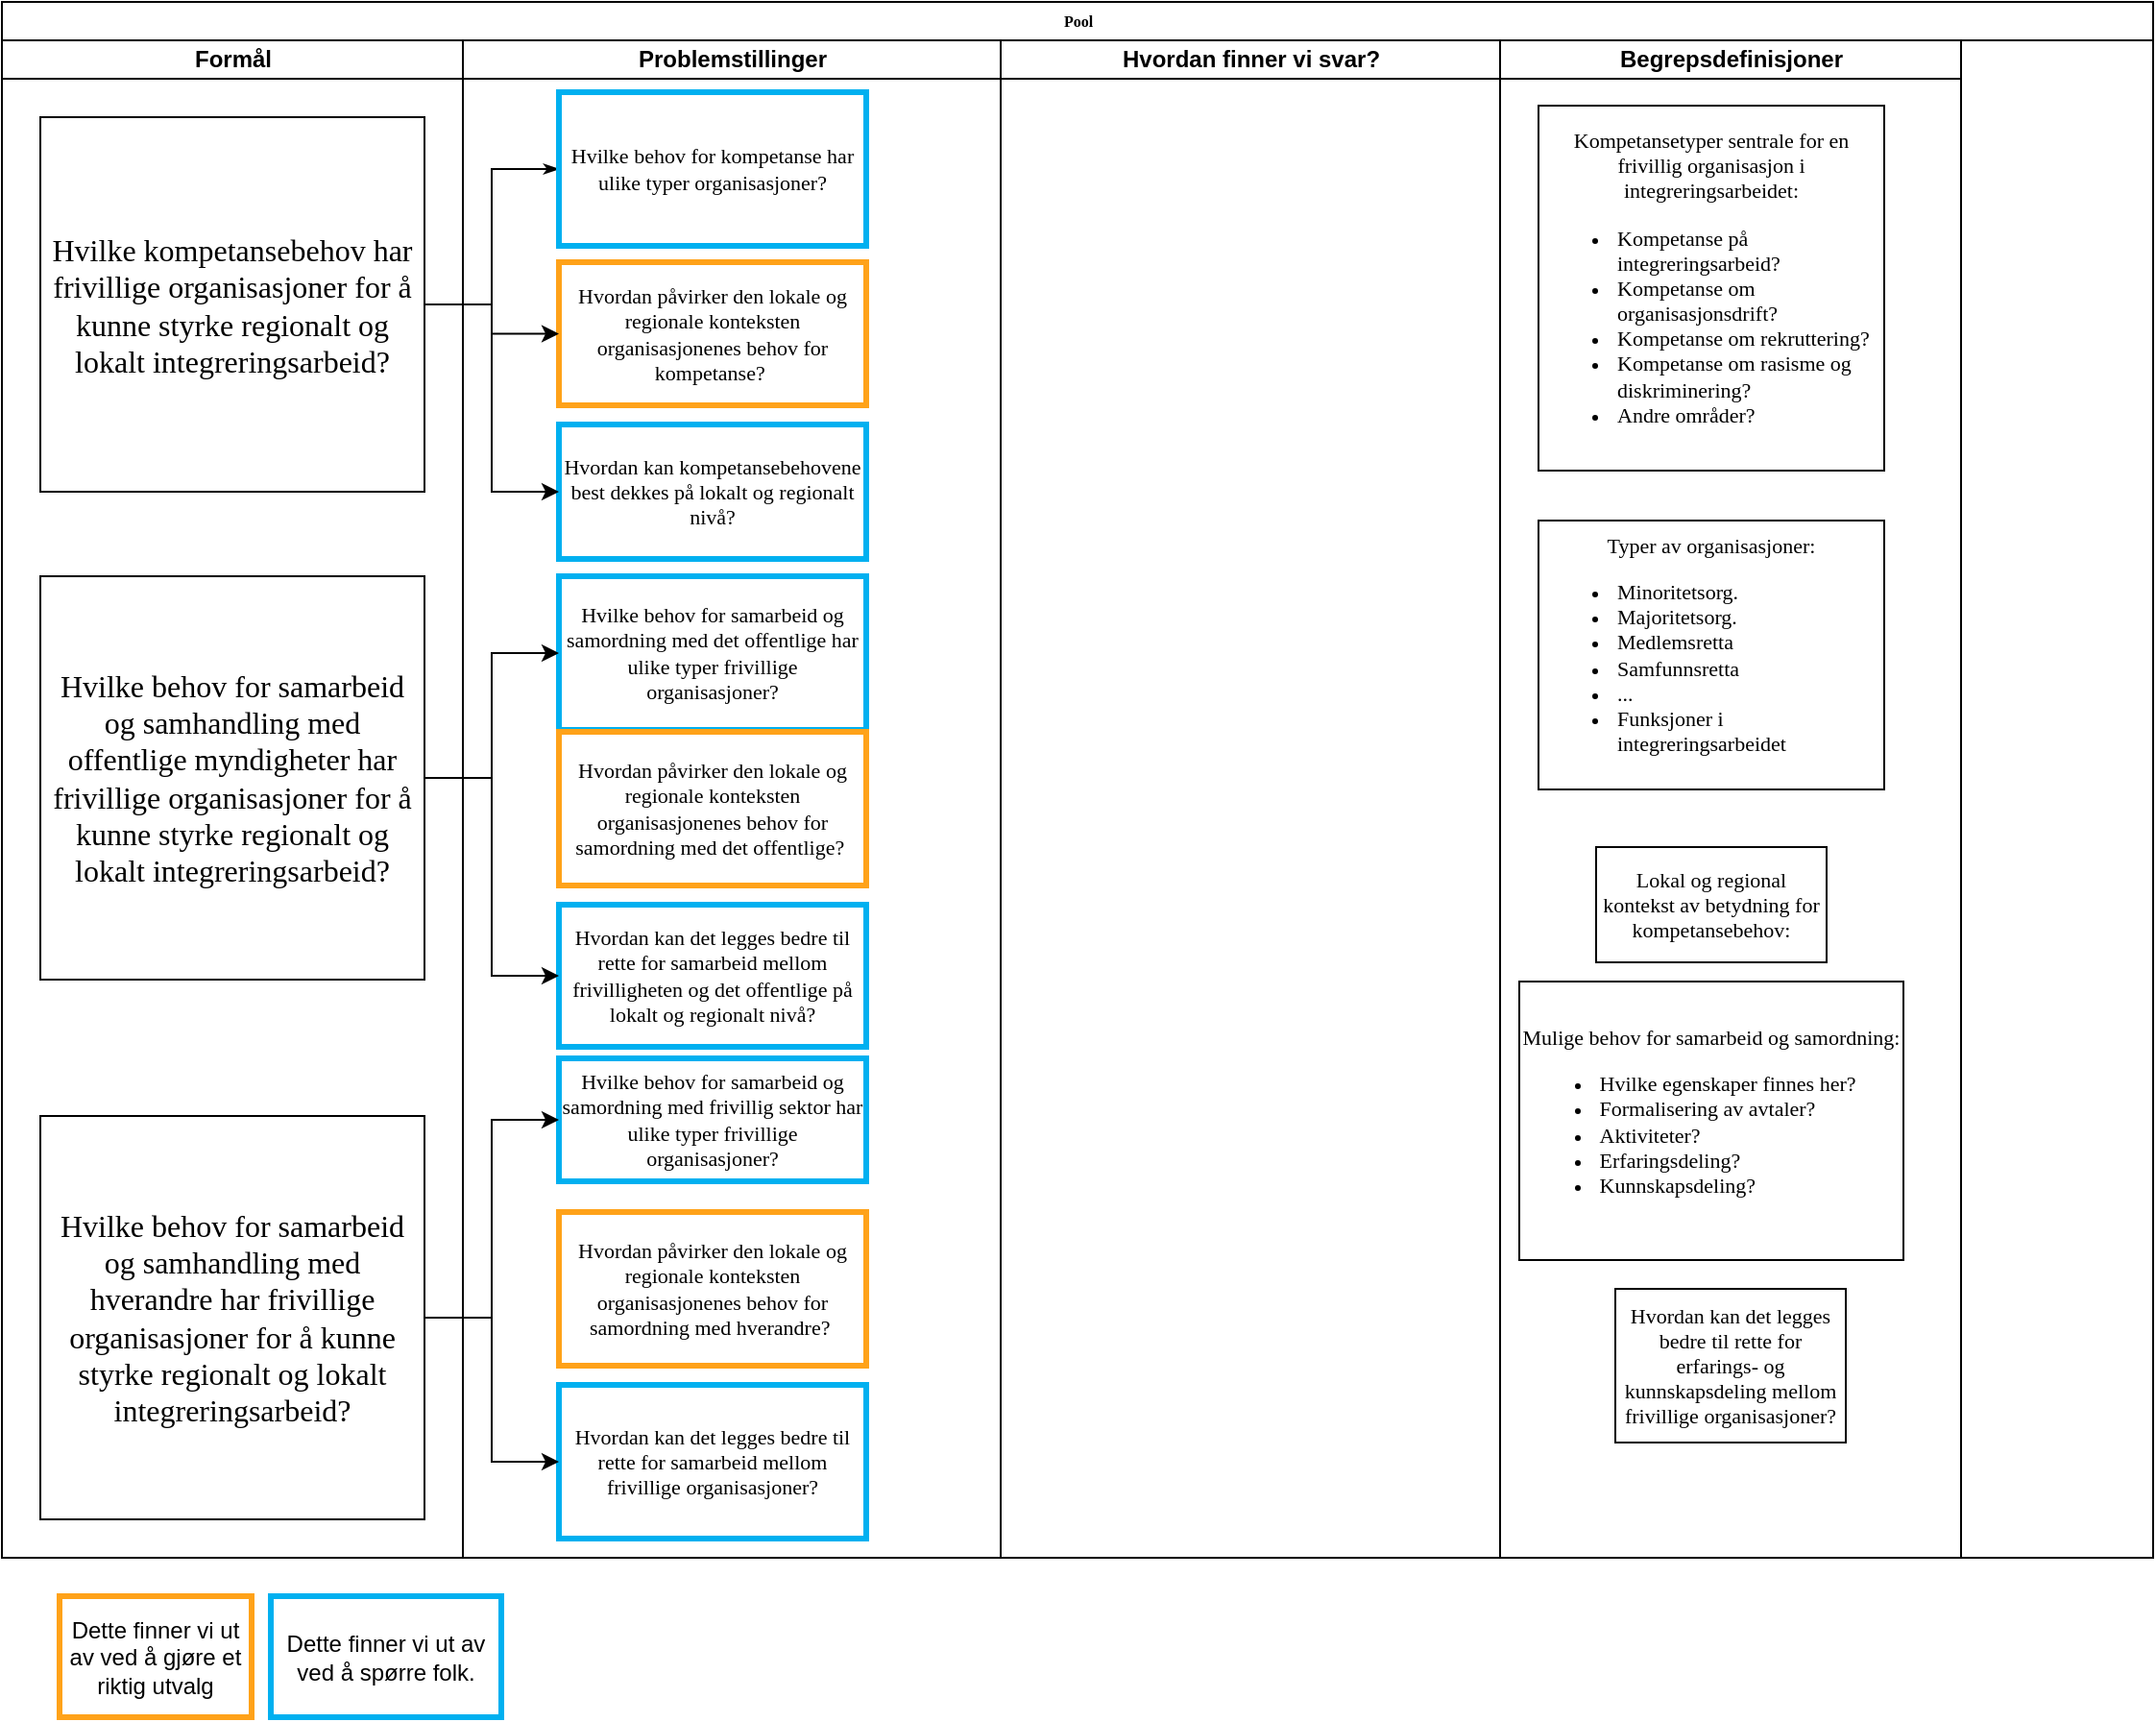 <mxfile version="16.6.5" type="github">
  <diagram name="Page-1" id="74e2e168-ea6b-b213-b513-2b3c1d86103e">
    <mxGraphModel dx="2062" dy="1065" grid="1" gridSize="10" guides="1" tooltips="1" connect="1" arrows="1" fold="1" page="1" pageScale="1" pageWidth="1169" pageHeight="827" background="none" math="0" shadow="0">
      <root>
        <mxCell id="0" />
        <mxCell id="1" parent="0" />
        <mxCell id="77e6c97f196da883-1" value="Pool" style="swimlane;html=1;childLayout=stackLayout;startSize=20;rounded=0;shadow=0;labelBackgroundColor=none;strokeWidth=1;fontFamily=Verdana;fontSize=8;align=center;" parent="1" vertex="1">
          <mxGeometry x="20" y="10" width="1120" height="810" as="geometry" />
        </mxCell>
        <mxCell id="77e6c97f196da883-2" value="Formål" style="swimlane;html=1;startSize=20;rounded=0;" parent="77e6c97f196da883-1" vertex="1">
          <mxGeometry y="20" width="240" height="790" as="geometry" />
        </mxCell>
        <mxCell id="77e6c97f196da883-8" value="Hvilke kompetansebehov har frivillige organisasjoner for å kunne styrke regionalt og lokalt integreringsarbeid?" style="rounded=0;whiteSpace=wrap;html=1;shadow=0;labelBackgroundColor=none;strokeWidth=1;fontFamily=Verdana;fontSize=16;align=center;" parent="77e6c97f196da883-2" vertex="1">
          <mxGeometry x="20" y="40" width="200" height="195" as="geometry" />
        </mxCell>
        <mxCell id="3UpCS2SwMKkb_BXAR1L--38" value="Hvilke behov for samarbeid og samhandling med offentlige myndigheter har frivillige organisasjoner for å kunne styrke regionalt og lokalt integreringsarbeid?" style="rounded=0;whiteSpace=wrap;html=1;shadow=0;labelBackgroundColor=none;strokeWidth=1;fontFamily=Verdana;fontSize=16;align=center;" parent="77e6c97f196da883-2" vertex="1">
          <mxGeometry x="20" y="279" width="200" height="210" as="geometry" />
        </mxCell>
        <mxCell id="3UpCS2SwMKkb_BXAR1L--39" value="Hvilke behov for samarbeid og samhandling med hverandre har frivillige organisasjoner for å kunne styrke regionalt og lokalt integreringsarbeid?" style="rounded=0;whiteSpace=wrap;html=1;shadow=0;labelBackgroundColor=none;strokeWidth=1;fontFamily=Verdana;fontSize=16;align=center;" parent="77e6c97f196da883-2" vertex="1">
          <mxGeometry x="20" y="560" width="200" height="210" as="geometry" />
        </mxCell>
        <mxCell id="77e6c97f196da883-26" style="edgeStyle=orthogonalEdgeStyle;rounded=0;html=1;labelBackgroundColor=none;startArrow=none;startFill=0;startSize=5;endArrow=classicThin;endFill=1;endSize=5;jettySize=auto;orthogonalLoop=1;strokeWidth=1;fontFamily=Verdana;fontSize=8;" parent="77e6c97f196da883-1" source="77e6c97f196da883-8" target="77e6c97f196da883-11" edge="1">
          <mxGeometry relative="1" as="geometry" />
        </mxCell>
        <mxCell id="77e6c97f196da883-3" value="Problemstillinger" style="swimlane;html=1;startSize=20;rounded=0;" parent="77e6c97f196da883-1" vertex="1">
          <mxGeometry x="240" y="20" width="280" height="790" as="geometry" />
        </mxCell>
        <mxCell id="77e6c97f196da883-11" value="Hvilke behov for kompetanse har ulike typer organisasjoner?" style="rounded=0;whiteSpace=wrap;html=1;shadow=0;labelBackgroundColor=none;strokeWidth=3;fontFamily=Verdana;fontSize=11;align=center;strokeColor=#00B0F0;" parent="77e6c97f196da883-3" vertex="1">
          <mxGeometry x="50" y="27" width="160" height="80" as="geometry" />
        </mxCell>
        <mxCell id="77e6c97f196da883-9" value="Hvordan påvirker den lokale og regionale konteksten organisasjonenes behov for kompetanse?&amp;nbsp;" style="rounded=0;whiteSpace=wrap;html=1;shadow=0;labelBackgroundColor=none;strokeWidth=3;fontFamily=Verdana;fontSize=11;align=center;strokeColor=#FFA219;" parent="77e6c97f196da883-3" vertex="1">
          <mxGeometry x="50" y="115.5" width="160" height="74.5" as="geometry" />
        </mxCell>
        <mxCell id="3UpCS2SwMKkb_BXAR1L--2" value="Hvordan kan kompetansebehovene best dekkes på lokalt og regionalt nivå?" style="rounded=0;whiteSpace=wrap;html=1;shadow=0;labelBackgroundColor=none;strokeWidth=3;fontFamily=Verdana;fontSize=11;align=center;strokeColor=#00B0F0;" parent="77e6c97f196da883-3" vertex="1">
          <mxGeometry x="50" y="200" width="160" height="70" as="geometry" />
        </mxCell>
        <mxCell id="3UpCS2SwMKkb_BXAR1L--1" value="Hvilke behov for samarbeid og samordning med det offentlige har ulike typer frivillige organisasjoner?" style="rounded=0;whiteSpace=wrap;html=1;shadow=0;labelBackgroundColor=none;strokeWidth=3;fontFamily=Verdana;fontSize=11;align=center;strokeColor=#00B0F0;" parent="77e6c97f196da883-3" vertex="1">
          <mxGeometry x="50" y="279" width="160" height="80" as="geometry" />
        </mxCell>
        <mxCell id="3UpCS2SwMKkb_BXAR1L--5" value="Hvordan kan det legges bedre til rette for samarbeid mellom frivilligheten og det offentlige på lokalt og regionalt nivå?" style="rounded=0;whiteSpace=wrap;html=1;shadow=0;labelBackgroundColor=none;strokeWidth=3;fontFamily=Verdana;fontSize=11;align=center;strokeColor=#00B0F0;" parent="77e6c97f196da883-3" vertex="1">
          <mxGeometry x="50" y="450" width="160" height="74" as="geometry" />
        </mxCell>
        <mxCell id="3UpCS2SwMKkb_BXAR1L--4" value="Hvordan kan det legges bedre til rette for samarbeid mellom frivillige organisasjoner?" style="rounded=0;whiteSpace=wrap;html=1;shadow=0;labelBackgroundColor=none;strokeWidth=3;fontFamily=Verdana;fontSize=11;align=center;strokeColor=#00B0F0;" parent="77e6c97f196da883-3" vertex="1">
          <mxGeometry x="50" y="700" width="160" height="80" as="geometry" />
        </mxCell>
        <mxCell id="3UpCS2SwMKkb_BXAR1L--3" value="Hvilke behov for samarbeid og samordning med frivillig sektor har ulike typer frivillige organisasjoner?" style="rounded=0;whiteSpace=wrap;html=1;shadow=0;labelBackgroundColor=none;strokeWidth=3;fontFamily=Verdana;fontSize=11;align=center;strokeColor=#00B0F0;" parent="77e6c97f196da883-3" vertex="1">
          <mxGeometry x="50" y="530" width="160" height="64" as="geometry" />
        </mxCell>
        <mxCell id="8K-ZBV0Ou6tTjNgTG0HX-11" value="Hvordan påvirker den lokale og regionale konteksten organisasjonenes behov for samordning med det offentlige?&amp;nbsp;" style="rounded=0;whiteSpace=wrap;html=1;shadow=0;labelBackgroundColor=none;strokeWidth=3;fontFamily=Verdana;fontSize=11;align=center;strokeColor=#FFA219;" vertex="1" parent="77e6c97f196da883-3">
          <mxGeometry x="50" y="360" width="160" height="80" as="geometry" />
        </mxCell>
        <mxCell id="8K-ZBV0Ou6tTjNgTG0HX-12" value="Hvordan påvirker den lokale og regionale konteksten organisasjonenes behov for samordning med hverandre?&amp;nbsp;" style="rounded=0;whiteSpace=wrap;html=1;shadow=0;labelBackgroundColor=none;strokeWidth=3;fontFamily=Verdana;fontSize=11;align=center;strokeColor=#FFA219;" vertex="1" parent="77e6c97f196da883-3">
          <mxGeometry x="50" y="610" width="160" height="80" as="geometry" />
        </mxCell>
        <mxCell id="77e6c97f196da883-4" value="Hvordan finner vi svar?" style="swimlane;html=1;startSize=20;rounded=0;" parent="77e6c97f196da883-1" vertex="1">
          <mxGeometry x="520" y="20" width="260" height="790" as="geometry" />
        </mxCell>
        <mxCell id="77e6c97f196da883-5" value="Begrepsdefinisjoner" style="swimlane;html=1;startSize=20;rounded=0;" parent="77e6c97f196da883-1" vertex="1">
          <mxGeometry x="780" y="20" width="240" height="790" as="geometry" />
        </mxCell>
        <mxCell id="3UpCS2SwMKkb_BXAR1L--53" value="Hvordan kan det legges bedre til rette for erfarings- og kunnskapsdeling mellom frivillige organisasjoner?" style="rounded=0;whiteSpace=wrap;html=1;shadow=0;labelBackgroundColor=none;strokeWidth=1;fontFamily=Verdana;fontSize=11;align=center;" parent="77e6c97f196da883-5" vertex="1">
          <mxGeometry x="60" y="650" width="120" height="80" as="geometry" />
        </mxCell>
        <mxCell id="77e6c97f196da883-12" value="Kompetansetyper sentrale for en frivillig organisasjon i integreringsarbeidet:&lt;br&gt;&lt;div&gt;&lt;ul&gt;&lt;li style=&quot;text-align: left&quot;&gt;Kompetanse på integreringsarbeid?&lt;/li&gt;&lt;li style=&quot;text-align: left&quot;&gt;Kompetanse om organisasjonsdrift?&lt;/li&gt;&lt;li style=&quot;text-align: left&quot;&gt;Kompetanse om rekruttering?&lt;/li&gt;&lt;li style=&quot;text-align: left&quot;&gt;Kompetanse om rasisme og diskriminering?&lt;/li&gt;&lt;li style=&quot;text-align: left&quot;&gt;Andre områder?&lt;/li&gt;&lt;/ul&gt;&lt;/div&gt;" style="rounded=0;whiteSpace=wrap;html=1;shadow=0;labelBackgroundColor=none;strokeWidth=1;fontFamily=Verdana;fontSize=11;align=center;" parent="77e6c97f196da883-5" vertex="1">
          <mxGeometry x="20" y="34" width="180" height="190" as="geometry" />
        </mxCell>
        <mxCell id="3UpCS2SwMKkb_BXAR1L--45" value="Typer av organisasjoner:&lt;br&gt;&lt;ul&gt;&lt;li style=&quot;text-align: left&quot;&gt;Minoritetsorg.&lt;/li&gt;&lt;li style=&quot;text-align: left&quot;&gt;Majoritetsorg.&lt;/li&gt;&lt;li style=&quot;text-align: left&quot;&gt;Medlemsretta&lt;/li&gt;&lt;li style=&quot;text-align: left&quot;&gt;Samfunnsretta&lt;/li&gt;&lt;li style=&quot;text-align: left&quot;&gt;...&lt;/li&gt;&lt;li style=&quot;text-align: left&quot;&gt;Funksjoner i integreringsarbeidet&lt;/li&gt;&lt;/ul&gt;" style="rounded=0;whiteSpace=wrap;html=1;shadow=0;labelBackgroundColor=none;strokeWidth=1;fontFamily=Verdana;fontSize=11;align=center;" parent="77e6c97f196da883-5" vertex="1">
          <mxGeometry x="20" y="250" width="180" height="140" as="geometry" />
        </mxCell>
        <mxCell id="3UpCS2SwMKkb_BXAR1L--55" value="Lokal og regional kontekst av betydning for kompetansebehov:" style="whiteSpace=wrap;html=1;fontSize=11;fontFamily=Verdana;rounded=0;shadow=0;labelBackgroundColor=none;strokeWidth=1;" parent="77e6c97f196da883-5" vertex="1">
          <mxGeometry x="50" y="420" width="120" height="60" as="geometry" />
        </mxCell>
        <mxCell id="3UpCS2SwMKkb_BXAR1L--49" value="Mulige behov for samarbeid og samordning:&lt;br&gt;&lt;ul&gt;&lt;li style=&quot;text-align: left&quot;&gt;Hvilke egenskaper finnes her?&lt;/li&gt;&lt;li style=&quot;text-align: left&quot;&gt;Formalisering av avtaler?&lt;/li&gt;&lt;li style=&quot;text-align: left&quot;&gt;Aktiviteter?&lt;/li&gt;&lt;li style=&quot;text-align: left&quot;&gt;Erfaringsdeling?&lt;/li&gt;&lt;li style=&quot;text-align: left&quot;&gt;Kunnskapsdeling?&lt;/li&gt;&lt;/ul&gt;" style="whiteSpace=wrap;html=1;fontSize=11;fontFamily=Verdana;rounded=0;shadow=0;labelBackgroundColor=none;strokeWidth=1;" parent="77e6c97f196da883-5" vertex="1">
          <mxGeometry x="10" y="490" width="200" height="145" as="geometry" />
        </mxCell>
        <mxCell id="3UpCS2SwMKkb_BXAR1L--7" style="edgeStyle=orthogonalEdgeStyle;rounded=0;orthogonalLoop=1;jettySize=auto;html=1;fontSize=16;" parent="77e6c97f196da883-1" source="77e6c97f196da883-8" target="77e6c97f196da883-9" edge="1">
          <mxGeometry relative="1" as="geometry" />
        </mxCell>
        <mxCell id="3UpCS2SwMKkb_BXAR1L--12" style="edgeStyle=orthogonalEdgeStyle;rounded=0;orthogonalLoop=1;jettySize=auto;html=1;fontSize=9;" parent="77e6c97f196da883-1" source="77e6c97f196da883-8" target="3UpCS2SwMKkb_BXAR1L--2" edge="1">
          <mxGeometry relative="1" as="geometry" />
        </mxCell>
        <mxCell id="3UpCS2SwMKkb_BXAR1L--40" style="edgeStyle=orthogonalEdgeStyle;rounded=0;orthogonalLoop=1;jettySize=auto;html=1;fontSize=11;" parent="77e6c97f196da883-1" source="3UpCS2SwMKkb_BXAR1L--38" target="3UpCS2SwMKkb_BXAR1L--1" edge="1">
          <mxGeometry relative="1" as="geometry" />
        </mxCell>
        <mxCell id="3UpCS2SwMKkb_BXAR1L--41" style="edgeStyle=orthogonalEdgeStyle;rounded=0;orthogonalLoop=1;jettySize=auto;html=1;fontSize=11;" parent="77e6c97f196da883-1" source="3UpCS2SwMKkb_BXAR1L--38" target="3UpCS2SwMKkb_BXAR1L--5" edge="1">
          <mxGeometry relative="1" as="geometry" />
        </mxCell>
        <mxCell id="3UpCS2SwMKkb_BXAR1L--42" style="edgeStyle=orthogonalEdgeStyle;rounded=0;orthogonalLoop=1;jettySize=auto;html=1;entryX=0;entryY=0.5;entryDx=0;entryDy=0;fontSize=11;" parent="77e6c97f196da883-1" source="3UpCS2SwMKkb_BXAR1L--39" target="3UpCS2SwMKkb_BXAR1L--3" edge="1">
          <mxGeometry relative="1" as="geometry" />
        </mxCell>
        <mxCell id="3UpCS2SwMKkb_BXAR1L--43" style="edgeStyle=orthogonalEdgeStyle;rounded=0;orthogonalLoop=1;jettySize=auto;html=1;fontSize=11;" parent="77e6c97f196da883-1" source="3UpCS2SwMKkb_BXAR1L--39" target="3UpCS2SwMKkb_BXAR1L--4" edge="1">
          <mxGeometry relative="1" as="geometry" />
        </mxCell>
        <mxCell id="8K-ZBV0Ou6tTjNgTG0HX-9" value="Dette finner vi ut av ved å gjøre et riktig utvalg" style="rounded=0;whiteSpace=wrap;html=1;strokeColor=#FFA219;strokeWidth=3;" vertex="1" parent="1">
          <mxGeometry x="50" y="840" width="100" height="63" as="geometry" />
        </mxCell>
        <mxCell id="8K-ZBV0Ou6tTjNgTG0HX-10" value="Dette finner vi ut av ved å spørre folk." style="rounded=0;whiteSpace=wrap;html=1;strokeColor=#00B0F0;strokeWidth=3;" vertex="1" parent="1">
          <mxGeometry x="160" y="840" width="120" height="63" as="geometry" />
        </mxCell>
      </root>
    </mxGraphModel>
  </diagram>
</mxfile>
